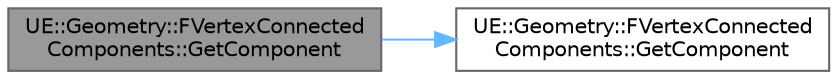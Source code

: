 digraph "UE::Geometry::FVertexConnectedComponents::GetComponent"
{
 // INTERACTIVE_SVG=YES
 // LATEX_PDF_SIZE
  bgcolor="transparent";
  edge [fontname=Helvetica,fontsize=10,labelfontname=Helvetica,labelfontsize=10];
  node [fontname=Helvetica,fontsize=10,shape=box,height=0.2,width=0.4];
  rankdir="LR";
  Node1 [id="Node000001",label="UE::Geometry::FVertexConnected\lComponents::GetComponent",height=0.2,width=0.4,color="gray40", fillcolor="grey60", style="filled", fontcolor="black",tooltip=" "];
  Node1 -> Node2 [id="edge1_Node000001_Node000002",color="steelblue1",style="solid",tooltip=" "];
  Node2 [id="Node000002",label="UE::Geometry::FVertexConnected\lComponents::GetComponent",height=0.2,width=0.4,color="grey40", fillcolor="white", style="filled",URL="$d1/d18/classUE_1_1Geometry_1_1FVertexConnectedComponents.html#a48091e78da9fcb88e4f81f49f745e6aa",tooltip=" "];
}
